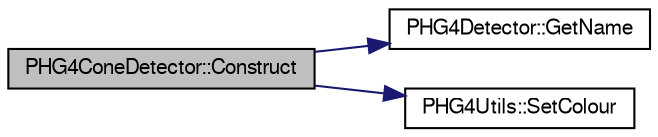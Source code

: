 digraph "PHG4ConeDetector::Construct"
{
  bgcolor="transparent";
  edge [fontname="FreeSans",fontsize="10",labelfontname="FreeSans",labelfontsize="10"];
  node [fontname="FreeSans",fontsize="10",shape=record];
  rankdir="LR";
  Node1 [label="PHG4ConeDetector::Construct",height=0.2,width=0.4,color="black", fillcolor="grey75", style="filled" fontcolor="black"];
  Node1 -> Node2 [color="midnightblue",fontsize="10",style="solid",fontname="FreeSans"];
  Node2 [label="PHG4Detector::GetName",height=0.2,width=0.4,color="black",URL="$d3/de7/classPHG4Detector.html#a2d071f49fa045db5ade51bb99f88218f"];
  Node1 -> Node3 [color="midnightblue",fontsize="10",style="solid",fontname="FreeSans"];
  Node3 [label="PHG4Utils::SetColour",height=0.2,width=0.4,color="black",URL="$df/d02/classPHG4Utils.html#a1a7cdb2daef50974eb7306274407b086"];
}
